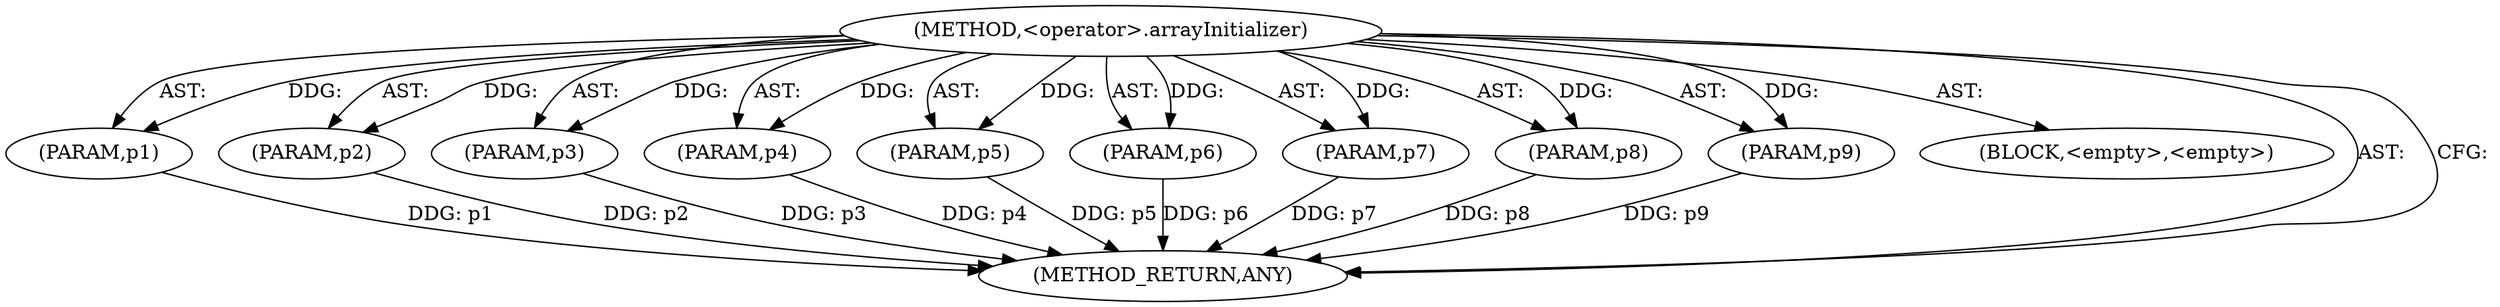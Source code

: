 digraph "&lt;operator&gt;.arrayInitializer" {  
"252" [label = <(METHOD,&lt;operator&gt;.arrayInitializer)> ]
"253" [label = <(PARAM,p1)> ]
"254" [label = <(PARAM,p2)> ]
"255" [label = <(PARAM,p3)> ]
"256" [label = <(PARAM,p4)> ]
"257" [label = <(PARAM,p5)> ]
"258" [label = <(PARAM,p6)> ]
"259" [label = <(PARAM,p7)> ]
"260" [label = <(PARAM,p8)> ]
"261" [label = <(PARAM,p9)> ]
"262" [label = <(BLOCK,&lt;empty&gt;,&lt;empty&gt;)> ]
"263" [label = <(METHOD_RETURN,ANY)> ]
  "252" -> "253"  [ label = "AST: "] 
  "252" -> "262"  [ label = "AST: "] 
  "252" -> "254"  [ label = "AST: "] 
  "252" -> "263"  [ label = "AST: "] 
  "252" -> "255"  [ label = "AST: "] 
  "252" -> "256"  [ label = "AST: "] 
  "252" -> "257"  [ label = "AST: "] 
  "252" -> "258"  [ label = "AST: "] 
  "252" -> "259"  [ label = "AST: "] 
  "252" -> "260"  [ label = "AST: "] 
  "252" -> "261"  [ label = "AST: "] 
  "252" -> "263"  [ label = "CFG: "] 
  "253" -> "263"  [ label = "DDG: p1"] 
  "254" -> "263"  [ label = "DDG: p2"] 
  "255" -> "263"  [ label = "DDG: p3"] 
  "256" -> "263"  [ label = "DDG: p4"] 
  "257" -> "263"  [ label = "DDG: p5"] 
  "258" -> "263"  [ label = "DDG: p6"] 
  "259" -> "263"  [ label = "DDG: p7"] 
  "260" -> "263"  [ label = "DDG: p8"] 
  "261" -> "263"  [ label = "DDG: p9"] 
  "252" -> "253"  [ label = "DDG: "] 
  "252" -> "254"  [ label = "DDG: "] 
  "252" -> "255"  [ label = "DDG: "] 
  "252" -> "256"  [ label = "DDG: "] 
  "252" -> "257"  [ label = "DDG: "] 
  "252" -> "258"  [ label = "DDG: "] 
  "252" -> "259"  [ label = "DDG: "] 
  "252" -> "260"  [ label = "DDG: "] 
  "252" -> "261"  [ label = "DDG: "] 
}
